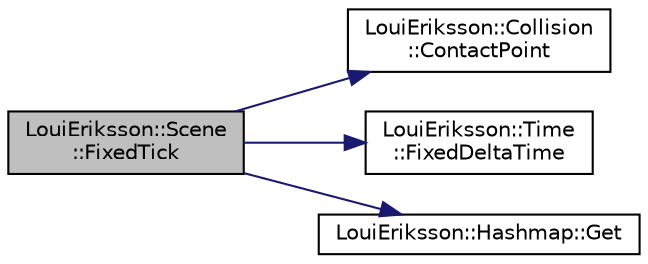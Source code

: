 digraph "LouiEriksson::Scene::FixedTick"
{
 // LATEX_PDF_SIZE
  edge [fontname="Helvetica",fontsize="10",labelfontname="Helvetica",labelfontsize="10"];
  node [fontname="Helvetica",fontsize="10",shape=record];
  rankdir="LR";
  Node1 [label="LouiEriksson::Scene\l::FixedTick",height=0.2,width=0.4,color="black", fillcolor="grey75", style="filled", fontcolor="black",tooltip="Called every physics update."];
  Node1 -> Node2 [color="midnightblue",fontsize="10",style="solid"];
  Node2 [label="LouiEriksson::Collision\l::ContactPoint",height=0.2,width=0.4,color="black", fillcolor="white", style="filled",URL="$struct_loui_eriksson_1_1_collision.html#a4ef439f3278320abb40cf6c372b29317",tooltip="Set the contact point of the Collision."];
  Node1 -> Node3 [color="midnightblue",fontsize="10",style="solid"];
  Node3 [label="LouiEriksson::Time\l::FixedDeltaTime",height=0.2,width=0.4,color="black", fillcolor="white", style="filled",URL="$class_loui_eriksson_1_1_time.html#ac62a8ce3c9de43087216c1d57a9aea3d",tooltip=" "];
  Node1 -> Node4 [color="midnightblue",fontsize="10",style="solid"];
  Node4 [label="LouiEriksson::Hashmap::Get",height=0.2,width=0.4,color="black", fillcolor="white", style="filled",URL="$class_loui_eriksson_1_1_hashmap.html#a32eb3fbdd72971a138b979d3c2b72919",tooltip="Retrieves a reference to the entry within the hashmap with the given key, if one exists."];
}
